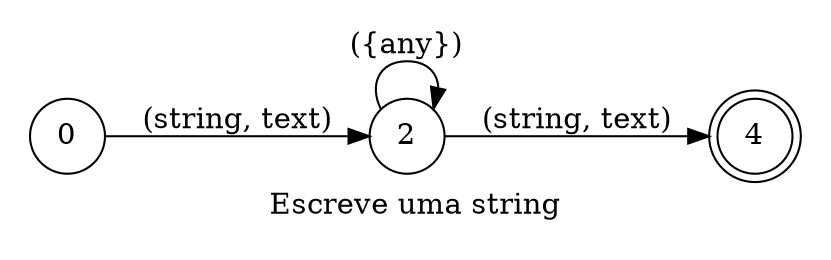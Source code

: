 digraph string {
    id="string";
    label="Escreve uma string";
    lang="pt-BR";
    langName="Português";
    pad="0.2";
    rankdir=LR;
    disableStopWords="true";
    priority="2";
    node[shape=doublecircle]; 4;
    node[shape=circle];

    0 -> 2 [label="(string, text)"];
    2 -> 2 [label="({any})", store=string];
    2 -> 4 [label="(string, text)"];

    title="Escreve uma string";
    desc="Escreve uma string no editor";

    examples="
      string olá mundo string,
      string erros de ponteiro nulos são ruims string,
      texto podemos dizer qualquer frase texto,
      string Olá meu nome é Giovani Giorgio string,
      texto e ele vai ligar pra todas até achar uma gata pra dar um passeio texto,
      texto U S A texto,
      texto B R T texto,
      string G R A S S string
    ";
}